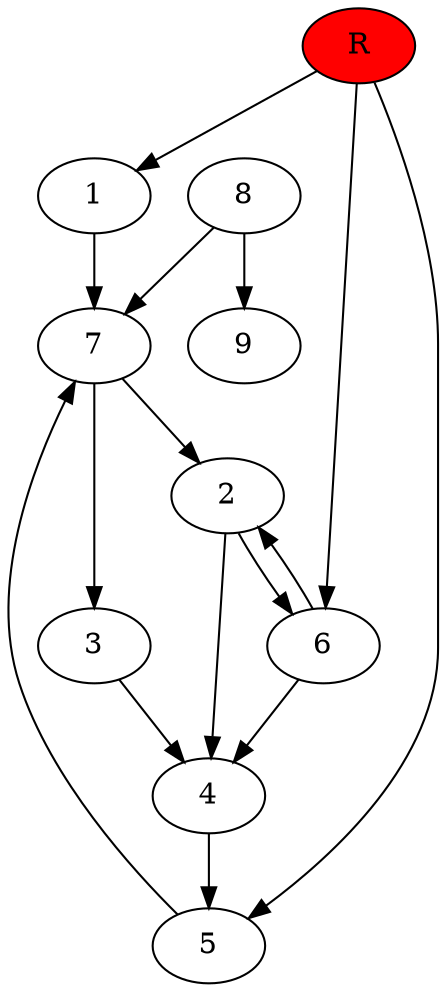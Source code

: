 digraph prb27207 {
	1
	2
	3
	4
	5
	6
	7
	8
	R [fillcolor="#ff0000" style=filled]
	1 -> 7
	2 -> 4
	2 -> 6
	3 -> 4
	4 -> 5
	5 -> 7
	6 -> 2
	6 -> 4
	7 -> 2
	7 -> 3
	8 -> 7
	8 -> 9
	R -> 1
	R -> 5
	R -> 6
}

